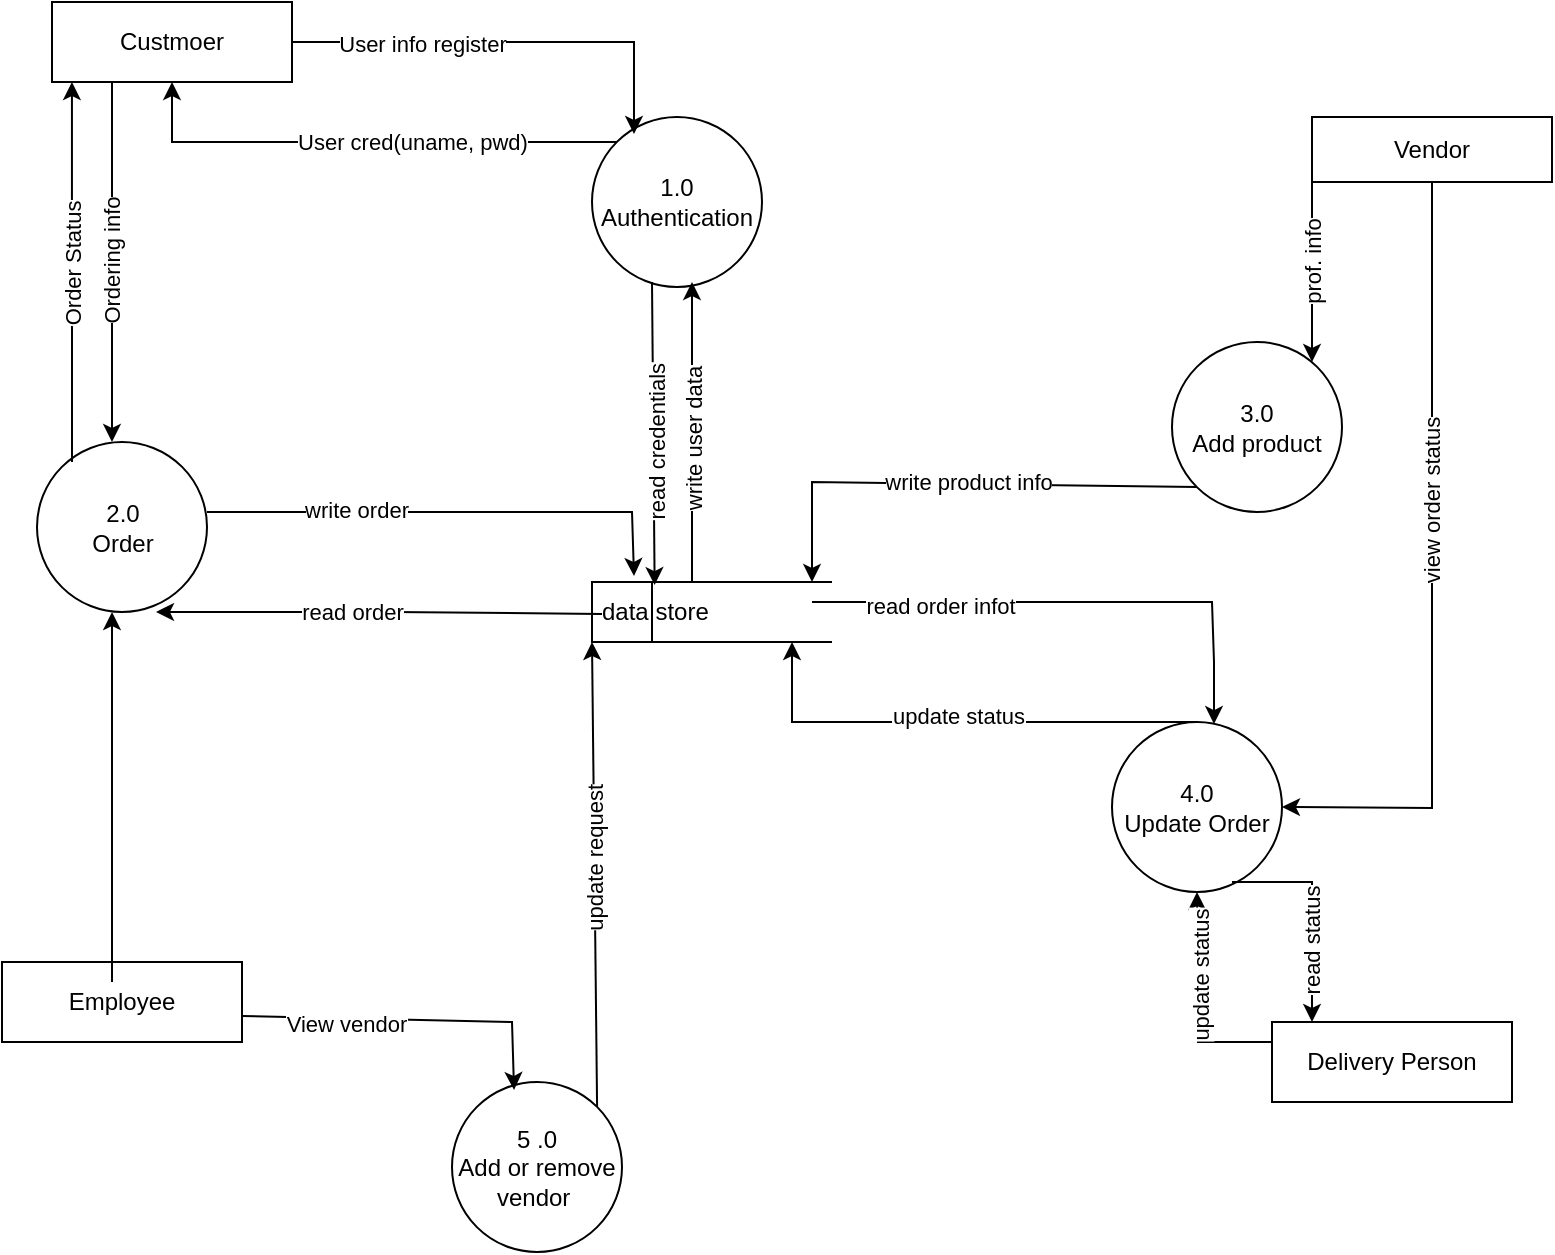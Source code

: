 <mxfile version="23.1.1" type="github">
  <diagram name="Page-1" id="iHSvcm8wO6kw1Wh7ChQq">
    <mxGraphModel dx="929" dy="852" grid="1" gridSize="10" guides="1" tooltips="1" connect="1" arrows="1" fold="1" page="1" pageScale="1" pageWidth="850" pageHeight="1100" math="0" shadow="0">
      <root>
        <mxCell id="0" />
        <mxCell id="1" parent="0" />
        <mxCell id="KNjqdJDc2SrqEvewdSRe-1" value="Custmoer" style="rounded=0;whiteSpace=wrap;html=1;" vertex="1" parent="1">
          <mxGeometry x="50" y="40" width="120" height="40" as="geometry" />
        </mxCell>
        <mxCell id="KNjqdJDc2SrqEvewdSRe-2" value="Employee" style="rounded=0;whiteSpace=wrap;html=1;" vertex="1" parent="1">
          <mxGeometry x="25" y="520" width="120" height="40" as="geometry" />
        </mxCell>
        <mxCell id="KNjqdJDc2SrqEvewdSRe-3" value="Vendor" style="rounded=0;whiteSpace=wrap;html=1;" vertex="1" parent="1">
          <mxGeometry x="680" y="97.5" width="120" height="32.5" as="geometry" />
        </mxCell>
        <mxCell id="KNjqdJDc2SrqEvewdSRe-4" value="Delivery Person" style="rounded=0;whiteSpace=wrap;html=1;" vertex="1" parent="1">
          <mxGeometry x="660" y="550" width="120" height="40" as="geometry" />
        </mxCell>
        <mxCell id="KNjqdJDc2SrqEvewdSRe-8" value="1.0&lt;br&gt;Authentication" style="ellipse;whiteSpace=wrap;html=1;aspect=fixed;" vertex="1" parent="1">
          <mxGeometry x="320" y="97.5" width="85" height="85" as="geometry" />
        </mxCell>
        <mxCell id="KNjqdJDc2SrqEvewdSRe-9" value="2.0&lt;br&gt;Order" style="ellipse;whiteSpace=wrap;html=1;aspect=fixed;" vertex="1" parent="1">
          <mxGeometry x="42.5" y="260" width="85" height="85" as="geometry" />
        </mxCell>
        <mxCell id="KNjqdJDc2SrqEvewdSRe-10" value="3.0&lt;br&gt;Add product" style="ellipse;whiteSpace=wrap;html=1;aspect=fixed;" vertex="1" parent="1">
          <mxGeometry x="610" y="210" width="85" height="85" as="geometry" />
        </mxCell>
        <mxCell id="KNjqdJDc2SrqEvewdSRe-11" value="4.0&lt;br&gt;Update Order" style="ellipse;whiteSpace=wrap;html=1;aspect=fixed;" vertex="1" parent="1">
          <mxGeometry x="580" y="400" width="85" height="85" as="geometry" />
        </mxCell>
        <mxCell id="KNjqdJDc2SrqEvewdSRe-12" value="5 .0&lt;br&gt;Add or remove vendor&amp;nbsp;" style="ellipse;whiteSpace=wrap;html=1;aspect=fixed;" vertex="1" parent="1">
          <mxGeometry x="250" y="580" width="85" height="85" as="geometry" />
        </mxCell>
        <mxCell id="KNjqdJDc2SrqEvewdSRe-13" value="data store" style="html=1;dashed=0;whiteSpace=wrap;shape=mxgraph.dfd.dataStoreID;align=left;spacingLeft=3;points=[[0,0],[0.5,0],[1,0],[0,0.5],[1,0.5],[0,1],[0.5,1],[1,1]];" vertex="1" parent="1">
          <mxGeometry x="320" y="330" width="120" height="30" as="geometry" />
        </mxCell>
        <mxCell id="KNjqdJDc2SrqEvewdSRe-16" value="" style="endArrow=classic;html=1;rounded=0;entryX=0.247;entryY=0.1;entryDx=0;entryDy=0;entryPerimeter=0;" edge="1" parent="1" target="KNjqdJDc2SrqEvewdSRe-8">
          <mxGeometry width="50" height="50" relative="1" as="geometry">
            <mxPoint x="170" y="60" as="sourcePoint" />
            <mxPoint x="340" y="60" as="targetPoint" />
            <Array as="points">
              <mxPoint x="341" y="60" />
            </Array>
          </mxGeometry>
        </mxCell>
        <mxCell id="KNjqdJDc2SrqEvewdSRe-48" value="User info register" style="edgeLabel;html=1;align=center;verticalAlign=middle;resizable=0;points=[];" vertex="1" connectable="0" parent="KNjqdJDc2SrqEvewdSRe-16">
          <mxGeometry x="-0.402" y="-1" relative="1" as="geometry">
            <mxPoint as="offset" />
          </mxGeometry>
        </mxCell>
        <mxCell id="KNjqdJDc2SrqEvewdSRe-17" value="" style="endArrow=classic;html=1;rounded=0;entryX=0.175;entryY=-0.1;entryDx=0;entryDy=0;entryPerimeter=0;" edge="1" parent="1" target="KNjqdJDc2SrqEvewdSRe-13">
          <mxGeometry width="50" height="50" relative="1" as="geometry">
            <mxPoint x="127.5" y="295" as="sourcePoint" />
            <mxPoint x="350" y="310" as="targetPoint" />
            <Array as="points">
              <mxPoint x="340" y="295" />
            </Array>
          </mxGeometry>
        </mxCell>
        <mxCell id="KNjqdJDc2SrqEvewdSRe-52" value="write order" style="edgeLabel;html=1;align=center;verticalAlign=middle;resizable=0;points=[];" vertex="1" connectable="0" parent="KNjqdJDc2SrqEvewdSRe-17">
          <mxGeometry x="-0.394" y="1" relative="1" as="geometry">
            <mxPoint as="offset" />
          </mxGeometry>
        </mxCell>
        <mxCell id="KNjqdJDc2SrqEvewdSRe-18" value="" style="endArrow=classic;html=1;rounded=0;entryX=0.6;entryY=0.012;entryDx=0;entryDy=0;entryPerimeter=0;" edge="1" parent="1" target="KNjqdJDc2SrqEvewdSRe-11">
          <mxGeometry width="50" height="50" relative="1" as="geometry">
            <mxPoint x="430" y="340" as="sourcePoint" />
            <mxPoint x="643.5" y="372" as="targetPoint" />
            <Array as="points">
              <mxPoint x="530" y="340" />
              <mxPoint x="630" y="340" />
              <mxPoint x="631" y="370" />
            </Array>
          </mxGeometry>
        </mxCell>
        <mxCell id="KNjqdJDc2SrqEvewdSRe-57" value="read order infot" style="edgeLabel;html=1;align=center;verticalAlign=middle;resizable=0;points=[];" vertex="1" connectable="0" parent="KNjqdJDc2SrqEvewdSRe-18">
          <mxGeometry x="-0.515" y="-2" relative="1" as="geometry">
            <mxPoint as="offset" />
          </mxGeometry>
        </mxCell>
        <mxCell id="KNjqdJDc2SrqEvewdSRe-20" value="" style="endArrow=classic;html=1;rounded=0;entryX=0.5;entryY=1;entryDx=0;entryDy=0;exitX=0;exitY=0;exitDx=0;exitDy=0;" edge="1" parent="1" source="KNjqdJDc2SrqEvewdSRe-8" target="KNjqdJDc2SrqEvewdSRe-1">
          <mxGeometry width="50" height="50" relative="1" as="geometry">
            <mxPoint x="250" y="140" as="sourcePoint" />
            <mxPoint x="120" y="90" as="targetPoint" />
            <Array as="points">
              <mxPoint x="110" y="110" />
            </Array>
          </mxGeometry>
        </mxCell>
        <mxCell id="KNjqdJDc2SrqEvewdSRe-47" value="User cred(uname, pwd)" style="edgeLabel;html=1;align=center;verticalAlign=middle;resizable=0;points=[];" vertex="1" connectable="0" parent="KNjqdJDc2SrqEvewdSRe-20">
          <mxGeometry x="-0.124" y="2" relative="1" as="geometry">
            <mxPoint x="8" y="-2" as="offset" />
          </mxGeometry>
        </mxCell>
        <mxCell id="KNjqdJDc2SrqEvewdSRe-22" value="" style="endArrow=classic;html=1;rounded=0;exitX=-0.059;exitY=0.394;exitDx=0;exitDy=0;exitPerimeter=0;entryX=0.7;entryY=1;entryDx=0;entryDy=0;entryPerimeter=0;" edge="1" parent="1" target="KNjqdJDc2SrqEvewdSRe-9">
          <mxGeometry width="50" height="50" relative="1" as="geometry">
            <mxPoint x="325" y="346" as="sourcePoint" />
            <mxPoint x="120" y="295" as="targetPoint" />
            <Array as="points">
              <mxPoint x="220" y="345" />
              <mxPoint x="120" y="345" />
            </Array>
          </mxGeometry>
        </mxCell>
        <mxCell id="KNjqdJDc2SrqEvewdSRe-53" value="read order" style="edgeLabel;html=1;align=center;verticalAlign=middle;resizable=0;points=[];" vertex="1" connectable="0" parent="KNjqdJDc2SrqEvewdSRe-22">
          <mxGeometry x="0.276" y="-1" relative="1" as="geometry">
            <mxPoint x="17" y="1" as="offset" />
          </mxGeometry>
        </mxCell>
        <mxCell id="KNjqdJDc2SrqEvewdSRe-23" value="" style="endArrow=classic;html=1;rounded=0;exitX=0.5;exitY=0;exitDx=0;exitDy=0;" edge="1" parent="1" source="KNjqdJDc2SrqEvewdSRe-11">
          <mxGeometry width="50" height="50" relative="1" as="geometry">
            <mxPoint x="595" y="411" as="sourcePoint" />
            <mxPoint x="420" y="360" as="targetPoint" />
            <Array as="points">
              <mxPoint x="420" y="400" />
            </Array>
          </mxGeometry>
        </mxCell>
        <mxCell id="KNjqdJDc2SrqEvewdSRe-56" value="update status" style="edgeLabel;html=1;align=center;verticalAlign=middle;resizable=0;points=[];" vertex="1" connectable="0" parent="KNjqdJDc2SrqEvewdSRe-23">
          <mxGeometry x="-0.013" y="-3" relative="1" as="geometry">
            <mxPoint as="offset" />
          </mxGeometry>
        </mxCell>
        <mxCell id="KNjqdJDc2SrqEvewdSRe-24" value="" style="endArrow=classic;html=1;rounded=0;entryX=0.083;entryY=1;entryDx=0;entryDy=0;entryPerimeter=0;" edge="1" parent="1" target="KNjqdJDc2SrqEvewdSRe-1">
          <mxGeometry width="50" height="50" relative="1" as="geometry">
            <mxPoint x="60" y="270" as="sourcePoint" />
            <mxPoint x="110" y="220" as="targetPoint" />
          </mxGeometry>
        </mxCell>
        <mxCell id="KNjqdJDc2SrqEvewdSRe-49" value="Order Status" style="edgeLabel;html=1;align=center;verticalAlign=middle;resizable=0;points=[];rotation=270;" vertex="1" connectable="0" parent="KNjqdJDc2SrqEvewdSRe-24">
          <mxGeometry x="0.086" y="-2" relative="1" as="geometry">
            <mxPoint x="-2" y="4" as="offset" />
          </mxGeometry>
        </mxCell>
        <mxCell id="KNjqdJDc2SrqEvewdSRe-25" value="" style="endArrow=classic;html=1;rounded=0;exitX=0.25;exitY=1;exitDx=0;exitDy=0;exitPerimeter=0;entryX=0.441;entryY=0;entryDx=0;entryDy=0;entryPerimeter=0;" edge="1" parent="1" source="KNjqdJDc2SrqEvewdSRe-1" target="KNjqdJDc2SrqEvewdSRe-9">
          <mxGeometry width="50" height="50" relative="1" as="geometry">
            <mxPoint x="130" y="220" as="sourcePoint" />
            <mxPoint x="180" y="170" as="targetPoint" />
            <Array as="points" />
          </mxGeometry>
        </mxCell>
        <mxCell id="KNjqdJDc2SrqEvewdSRe-51" value="Ordering info" style="edgeLabel;html=1;align=center;verticalAlign=middle;resizable=0;points=[];rotation=270;" vertex="1" connectable="0" parent="KNjqdJDc2SrqEvewdSRe-25">
          <mxGeometry x="-0.297" y="2" relative="1" as="geometry">
            <mxPoint x="-2" y="26" as="offset" />
          </mxGeometry>
        </mxCell>
        <mxCell id="KNjqdJDc2SrqEvewdSRe-26" value="" style="endArrow=classic;html=1;rounded=0;entryX=0.083;entryY=1;entryDx=0;entryDy=0;entryPerimeter=0;" edge="1" parent="1">
          <mxGeometry width="50" height="50" relative="1" as="geometry">
            <mxPoint x="80" y="530" as="sourcePoint" />
            <mxPoint x="80" y="345" as="targetPoint" />
          </mxGeometry>
        </mxCell>
        <mxCell id="KNjqdJDc2SrqEvewdSRe-27" value="" style="endArrow=classic;html=1;rounded=0;entryX=0.365;entryY=0.047;entryDx=0;entryDy=0;entryPerimeter=0;" edge="1" parent="1" target="KNjqdJDc2SrqEvewdSRe-12">
          <mxGeometry width="50" height="50" relative="1" as="geometry">
            <mxPoint x="145" y="547" as="sourcePoint" />
            <mxPoint x="316" y="593" as="targetPoint" />
            <Array as="points">
              <mxPoint x="280" y="550" />
            </Array>
          </mxGeometry>
        </mxCell>
        <mxCell id="KNjqdJDc2SrqEvewdSRe-55" value="View vendor" style="edgeLabel;html=1;align=center;verticalAlign=middle;resizable=0;points=[];" vertex="1" connectable="0" parent="KNjqdJDc2SrqEvewdSRe-27">
          <mxGeometry x="-0.385" y="-3" relative="1" as="geometry">
            <mxPoint as="offset" />
          </mxGeometry>
        </mxCell>
        <mxCell id="KNjqdJDc2SrqEvewdSRe-30" value="" style="endArrow=classic;html=1;rounded=0;exitX=1;exitY=0;exitDx=0;exitDy=0;entryX=0;entryY=1;entryDx=0;entryDy=0;" edge="1" parent="1" source="KNjqdJDc2SrqEvewdSRe-12" target="KNjqdJDc2SrqEvewdSRe-13">
          <mxGeometry width="50" height="50" relative="1" as="geometry">
            <mxPoint x="292" y="580" as="sourcePoint" />
            <mxPoint x="330" y="370" as="targetPoint" />
          </mxGeometry>
        </mxCell>
        <mxCell id="KNjqdJDc2SrqEvewdSRe-54" value="update request" style="edgeLabel;html=1;align=center;verticalAlign=middle;resizable=0;points=[];rotation=270;" vertex="1" connectable="0" parent="KNjqdJDc2SrqEvewdSRe-30">
          <mxGeometry x="0.071" relative="1" as="geometry">
            <mxPoint as="offset" />
          </mxGeometry>
        </mxCell>
        <mxCell id="KNjqdJDc2SrqEvewdSRe-32" value="" style="endArrow=classic;html=1;rounded=0;exitX=0.5;exitY=1;exitDx=0;exitDy=0;entryX=1;entryY=0.5;entryDx=0;entryDy=0;" edge="1" parent="1" source="KNjqdJDc2SrqEvewdSRe-3" target="KNjqdJDc2SrqEvewdSRe-11">
          <mxGeometry width="50" height="50" relative="1" as="geometry">
            <mxPoint x="739.5" y="140" as="sourcePoint" />
            <mxPoint x="680" y="470" as="targetPoint" />
            <Array as="points">
              <mxPoint x="740" y="443" />
            </Array>
          </mxGeometry>
        </mxCell>
        <mxCell id="KNjqdJDc2SrqEvewdSRe-60" value="view order status" style="edgeLabel;html=1;align=center;verticalAlign=middle;resizable=0;points=[];rotation=270;" vertex="1" connectable="0" parent="KNjqdJDc2SrqEvewdSRe-32">
          <mxGeometry x="-0.179" y="3" relative="1" as="geometry">
            <mxPoint x="-3" as="offset" />
          </mxGeometry>
        </mxCell>
        <mxCell id="KNjqdJDc2SrqEvewdSRe-35" value="" style="endArrow=classic;html=1;rounded=0;entryX=0.5;entryY=1;entryDx=0;entryDy=0;exitX=0;exitY=0.25;exitDx=0;exitDy=0;" edge="1" parent="1" source="KNjqdJDc2SrqEvewdSRe-4" target="KNjqdJDc2SrqEvewdSRe-11">
          <mxGeometry width="50" height="50" relative="1" as="geometry">
            <mxPoint x="630" y="570" as="sourcePoint" />
            <mxPoint x="500" y="360" as="targetPoint" />
            <Array as="points">
              <mxPoint x="623" y="560" />
            </Array>
          </mxGeometry>
        </mxCell>
        <mxCell id="KNjqdJDc2SrqEvewdSRe-58" value="update status" style="edgeLabel;html=1;align=center;verticalAlign=middle;resizable=0;points=[];rotation=270;" vertex="1" connectable="0" parent="KNjqdJDc2SrqEvewdSRe-35">
          <mxGeometry x="0.253" y="-1" relative="1" as="geometry">
            <mxPoint as="offset" />
          </mxGeometry>
        </mxCell>
        <mxCell id="KNjqdJDc2SrqEvewdSRe-37" value="" style="endArrow=classic;html=1;rounded=0;exitX=0.706;exitY=0.941;exitDx=0;exitDy=0;exitPerimeter=0;" edge="1" parent="1" source="KNjqdJDc2SrqEvewdSRe-11">
          <mxGeometry width="50" height="50" relative="1" as="geometry">
            <mxPoint x="650" y="530" as="sourcePoint" />
            <mxPoint x="680" y="550" as="targetPoint" />
            <Array as="points">
              <mxPoint x="680" y="480" />
            </Array>
          </mxGeometry>
        </mxCell>
        <mxCell id="KNjqdJDc2SrqEvewdSRe-59" value="read status" style="edgeLabel;html=1;align=center;verticalAlign=middle;resizable=0;points=[];rotation=270;" vertex="1" connectable="0" parent="KNjqdJDc2SrqEvewdSRe-37">
          <mxGeometry x="0.151" y="3" relative="1" as="geometry">
            <mxPoint x="-3" y="6" as="offset" />
          </mxGeometry>
        </mxCell>
        <mxCell id="KNjqdJDc2SrqEvewdSRe-38" value="" style="endArrow=classic;html=1;rounded=0;exitX=0;exitY=1;exitDx=0;exitDy=0;" edge="1" parent="1" source="KNjqdJDc2SrqEvewdSRe-10">
          <mxGeometry width="50" height="50" relative="1" as="geometry">
            <mxPoint x="360" y="260" as="sourcePoint" />
            <mxPoint x="430" y="330" as="targetPoint" />
            <Array as="points">
              <mxPoint x="430" y="280" />
            </Array>
          </mxGeometry>
        </mxCell>
        <mxCell id="KNjqdJDc2SrqEvewdSRe-64" value="write product info" style="edgeLabel;html=1;align=center;verticalAlign=middle;resizable=0;points=[];" vertex="1" connectable="0" parent="KNjqdJDc2SrqEvewdSRe-38">
          <mxGeometry x="-0.052" y="2" relative="1" as="geometry">
            <mxPoint y="-3" as="offset" />
          </mxGeometry>
        </mxCell>
        <mxCell id="KNjqdJDc2SrqEvewdSRe-41" value="" style="endArrow=classic;html=1;rounded=0;exitX=0;exitY=1;exitDx=0;exitDy=0;" edge="1" parent="1" source="KNjqdJDc2SrqEvewdSRe-3">
          <mxGeometry width="50" height="50" relative="1" as="geometry">
            <mxPoint x="540" y="220" as="sourcePoint" />
            <mxPoint x="680" y="220" as="targetPoint" />
          </mxGeometry>
        </mxCell>
        <mxCell id="KNjqdJDc2SrqEvewdSRe-63" value="prof. info" style="edgeLabel;html=1;align=center;verticalAlign=middle;resizable=0;points=[];rotation=270;" vertex="1" connectable="0" parent="KNjqdJDc2SrqEvewdSRe-41">
          <mxGeometry x="0.001" y="2" relative="1" as="geometry">
            <mxPoint x="-2" y="-5" as="offset" />
          </mxGeometry>
        </mxCell>
        <mxCell id="KNjqdJDc2SrqEvewdSRe-42" value="" style="endArrow=classic;html=1;rounded=0;entryX=0.261;entryY=0.051;entryDx=0;entryDy=0;entryPerimeter=0;" edge="1" parent="1" target="KNjqdJDc2SrqEvewdSRe-13">
          <mxGeometry width="50" height="50" relative="1" as="geometry">
            <mxPoint x="350" y="180" as="sourcePoint" />
            <mxPoint x="400" y="130" as="targetPoint" />
          </mxGeometry>
        </mxCell>
        <mxCell id="KNjqdJDc2SrqEvewdSRe-62" value="read credentials" style="edgeLabel;html=1;align=center;verticalAlign=middle;resizable=0;points=[];rotation=270;" vertex="1" connectable="0" parent="KNjqdJDc2SrqEvewdSRe-42">
          <mxGeometry x="0.69" y="1" relative="1" as="geometry">
            <mxPoint y="-48" as="offset" />
          </mxGeometry>
        </mxCell>
        <mxCell id="KNjqdJDc2SrqEvewdSRe-43" value="" style="endArrow=classic;html=1;rounded=0;" edge="1" parent="1">
          <mxGeometry width="50" height="50" relative="1" as="geometry">
            <mxPoint x="370" y="330" as="sourcePoint" />
            <mxPoint x="370" y="180" as="targetPoint" />
          </mxGeometry>
        </mxCell>
        <mxCell id="KNjqdJDc2SrqEvewdSRe-61" value="write user data" style="edgeLabel;html=1;align=center;verticalAlign=middle;resizable=0;points=[];rotation=270;" vertex="1" connectable="0" parent="KNjqdJDc2SrqEvewdSRe-43">
          <mxGeometry x="-0.048" y="-1" relative="1" as="geometry">
            <mxPoint as="offset" />
          </mxGeometry>
        </mxCell>
      </root>
    </mxGraphModel>
  </diagram>
</mxfile>

